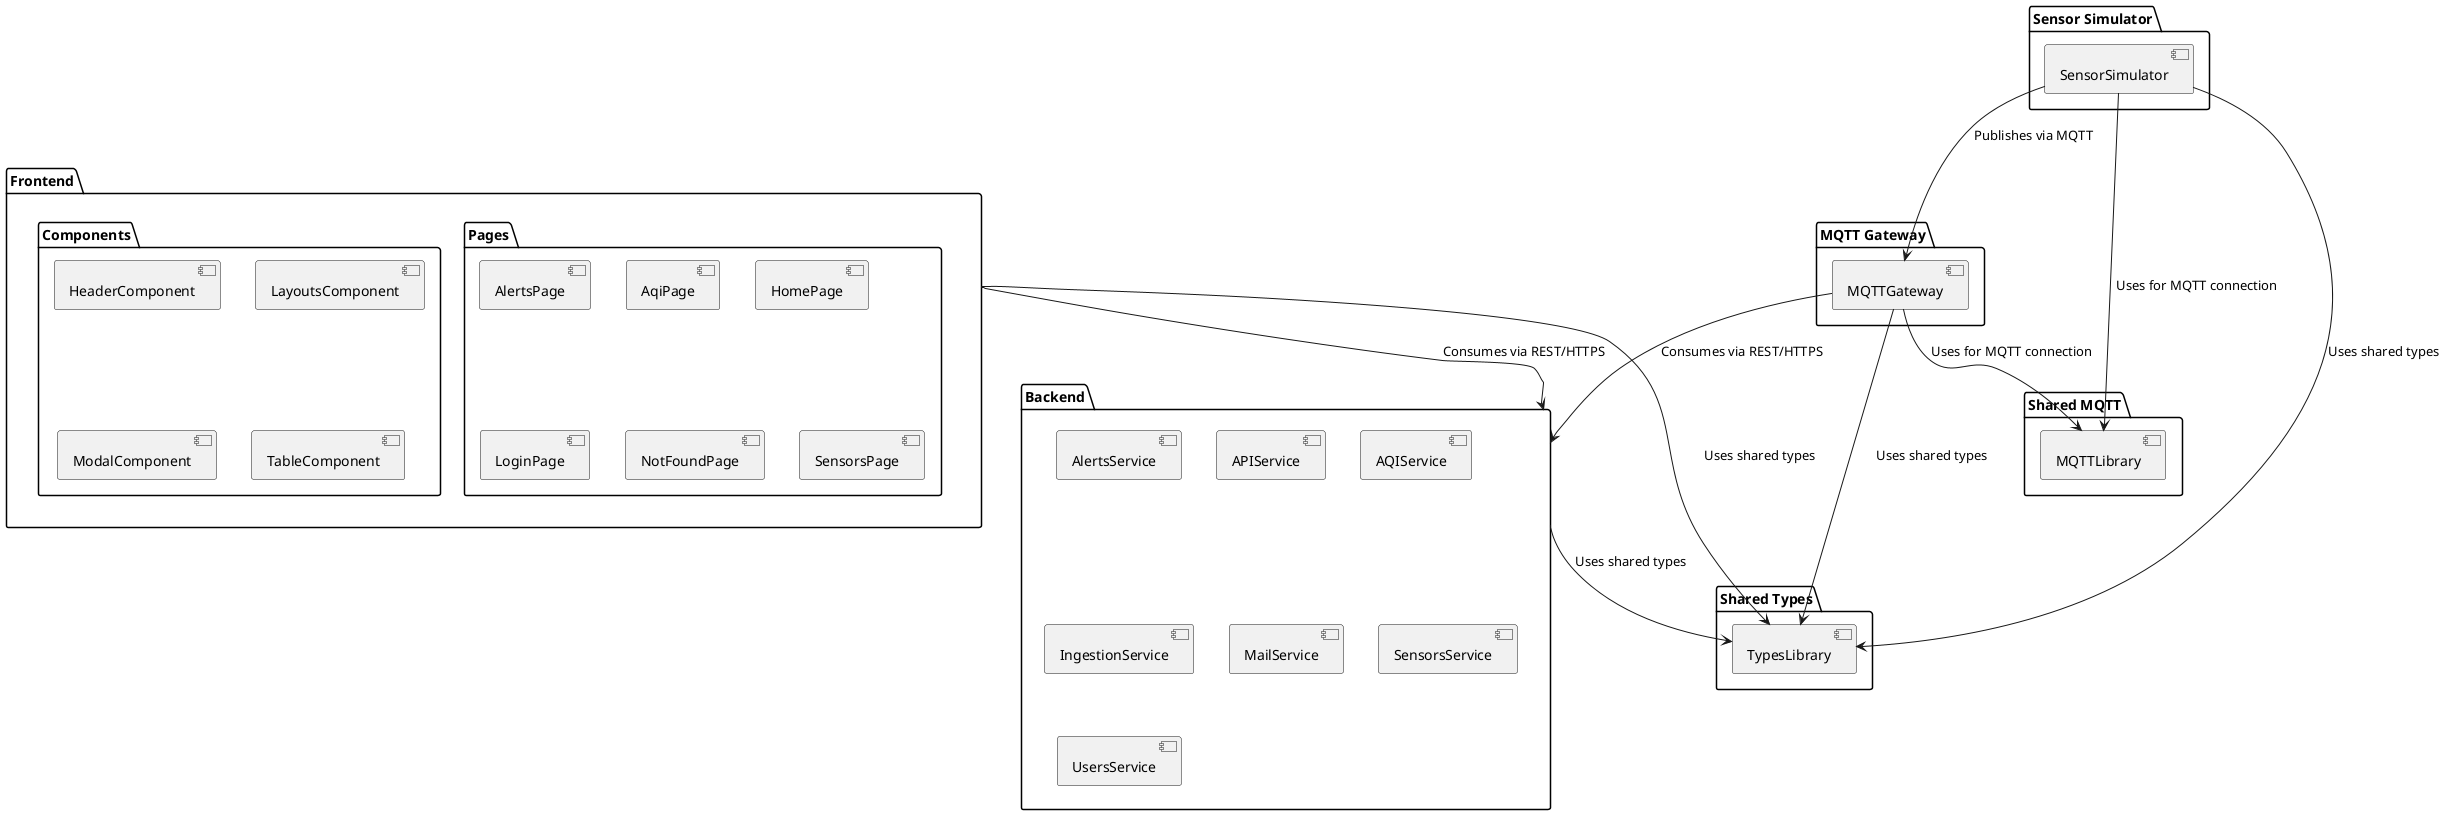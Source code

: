 @startuml

package "Backend" {
    [AlertsService] 
    [APIService] 
    [AQIService] 
    [IngestionService] 
    [MailService] 
    [SensorsService] 
    [UsersService]
}

package "Frontend" {
    package "Pages" {
        [AlertsPage]
        [AqiPage]
        [HomePage]
        [LoginPage]
        [NotFoundPage]
        [SensorsPage]
    }

    package "Components" {
        [HeaderComponent]
        [LayoutsComponent]
        [ModalComponent]
        [TableComponent]
    }
}

package "MQTT Gateway" {
    [MQTTGateway]
}

package "Sensor Simulator" {
    [SensorSimulator]
}

package "Shared Types" {
    [TypesLibrary]
}

package "Shared MQTT" {
    [MQTTLibrary]
}

' Relationships

[Frontend] --> [Backend] : Consumes via REST/HTTPS
[MQTTGateway] --> [Backend] : Consumes via REST/HTTPS
[MQTTGateway] --> [MQTTLibrary] : Uses for MQTT connection
[SensorSimulator] --> [MQTTLibrary] : Uses for MQTT connection
[SensorSimulator] --> [MQTTGateway] : Publishes via MQTT
[Backend] --> [TypesLibrary] : Uses shared types
[Frontend] --> [TypesLibrary] : Uses shared types
[MQTTGateway] --> [TypesLibrary] : Uses shared types
[SensorSimulator] --> [TypesLibrary] : Uses shared types

@enduml
